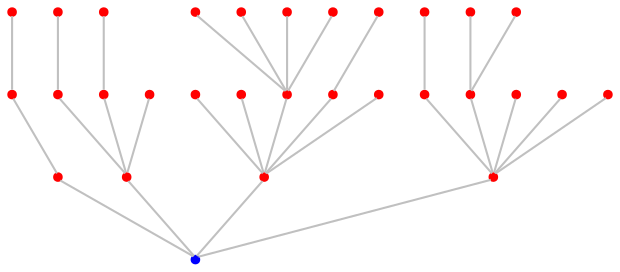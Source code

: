 graph {
	"1(0)" [color=blue shape=point]
	"6(1.0022663150043987)" [color=red shape=point]
	"6(1.0022663150043987)" -- "1(0)" [color=gray]
	"10(1.0022707426352568)" [color=red shape=point]
	"10(1.0022707426352568)" -- "1(0)" [color=gray]
	"28(1.0053112413358103)" [color=red shape=point]
	"28(1.0053112413358103)" -- "1(0)" [color=gray]
	"20(1.0089324111611053)" [color=red shape=point]
	"20(1.0089324111611053)" -- "1(0)" [color=gray]
	"21(2.0057743178698084)" [color=red shape=point]
	"21(2.0057743178698084)" -- "28(1.0053112413358103)" [color=gray]
	"2(2.006237228654615)" [color=red shape=point]
	"2(2.006237228654615)" -- "28(1.0053112413358103)" [color=gray]
	"15(2.0063540722710194)" [color=red shape=point]
	"15(2.0063540722710194)" -- "28(1.0053112413358103)" [color=gray]
	"19(2.0072518505135077)" [color=red shape=point]
	"19(2.0072518505135077)" -- "28(1.0053112413358103)" [color=gray]
	"24(2.0073044271046188)" [color=red shape=point]
	"24(2.0073044271046188)" -- "10(1.0022707426352568)" [color=gray]
	"29(2.0085411243691595)" [color=red shape=point]
	"29(2.0085411243691595)" -- "10(1.0022707426352568)" [color=gray]
	"23(2.0087903935360156)" [color=red shape=point]
	"23(2.0087903935360156)" -- "6(1.0022663150043987)" [color=gray]
	"4(2.0093775252570314)" [color=red shape=point]
	"4(2.0093775252570314)" -- "20(1.0089324111611053)" [color=gray]
	"8(2.0112193335359696)" [color=red shape=point]
	"8(2.0112193335359696)" -- "10(1.0022707426352568)" [color=gray]
	"7(2.0120813200227947)" [color=red shape=point]
	"7(2.0120813200227947)" -- "20(1.0089324111611053)" [color=gray]
	"12(2.0120980565362743)" [color=red shape=point]
	"12(2.0120980565362743)" -- "28(1.0053112413358103)" [color=gray]
	"11(2.0129925792087255)" [color=red shape=point]
	"11(2.0129925792087255)" -- "20(1.0089324111611053)" [color=gray]
	"0(2.0138920567444076)" [color=red shape=point]
	"0(2.0138920567444076)" -- "20(1.0089324111611053)" [color=gray]
	"25(2.0158577384350247)" [color=red shape=point]
	"25(2.0158577384350247)" -- "20(1.0089324111611053)" [color=gray]
	"22(3.007483247228918)" [color=red shape=point]
	"22(3.007483247228918)" -- "15(2.0063540722710194)" [color=gray]
	"3(3.008555980193317)" [color=red shape=point]
	"3(3.008555980193317)" -- "19(2.0072518505135077)" [color=gray]
	"14(3.009083686687146)" [color=red shape=point]
	"14(3.009083686687146)" -- "15(2.0063540722710194)" [color=gray]
	"5(3.011747584256219)" [color=red shape=point]
	"5(3.011747584256219)" -- "29(2.0085411243691595)" [color=gray]
	"13(3.0122578270740608)" [color=red shape=point]
	"13(3.0122578270740608)" -- "15(2.0063540722710194)" [color=gray]
	"9(3.012376632464817)" [color=red shape=point]
	"9(3.012376632464817)" -- "24(2.0073044271046188)" [color=gray]
	"17(3.012941838159933)" [color=red shape=point]
	"17(3.012941838159933)" -- "15(2.0063540722710194)" [color=gray]
	"26(3.0130694706620327)" [color=red shape=point]
	"26(3.0130694706620327)" -- "23(2.0087903935360156)" [color=gray]
	"16(3.0139052943755273)" [color=red shape=point]
	"16(3.0139052943755273)" -- "7(2.0120813200227947)" [color=gray]
	"18(3.016277297501561)" [color=red shape=point]
	"18(3.016277297501561)" -- "4(2.0093775252570314)" [color=gray]
	"27(3.0183866245666917)" [color=red shape=point]
	"27(3.0183866245666917)" -- "7(2.0120813200227947)" [color=gray]
}
